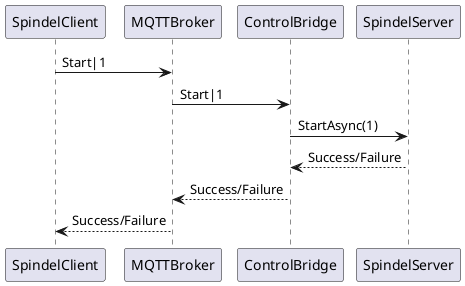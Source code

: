 @startuml
SpindelClient -> MQTTBroker: Start|1
MQTTBroker -> ControlBridge: Start|1
ControlBridge -> SpindelServer : StartAsync(1)

ControlBridge <-- SpindelServer : Success/Failure
MQTTBroker <-- ControlBridge : Success/Failure
SpindelClient <-- MQTTBroker : Success/Failure
@enduml